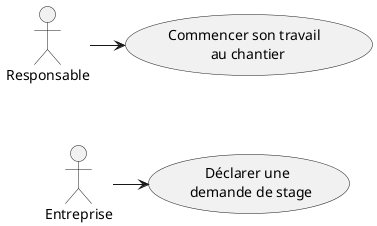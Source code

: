 @startuml

usecase r as "Commencer son travail \n au chantier"
usecase d as "Déclarer une \n demande de stage"

actor Responsable
actor Entreprise 

'Pour aligner les 2 acteurs :
r -[hidden]-> d

Responsable -> r
Entreprise -> d

@enduml